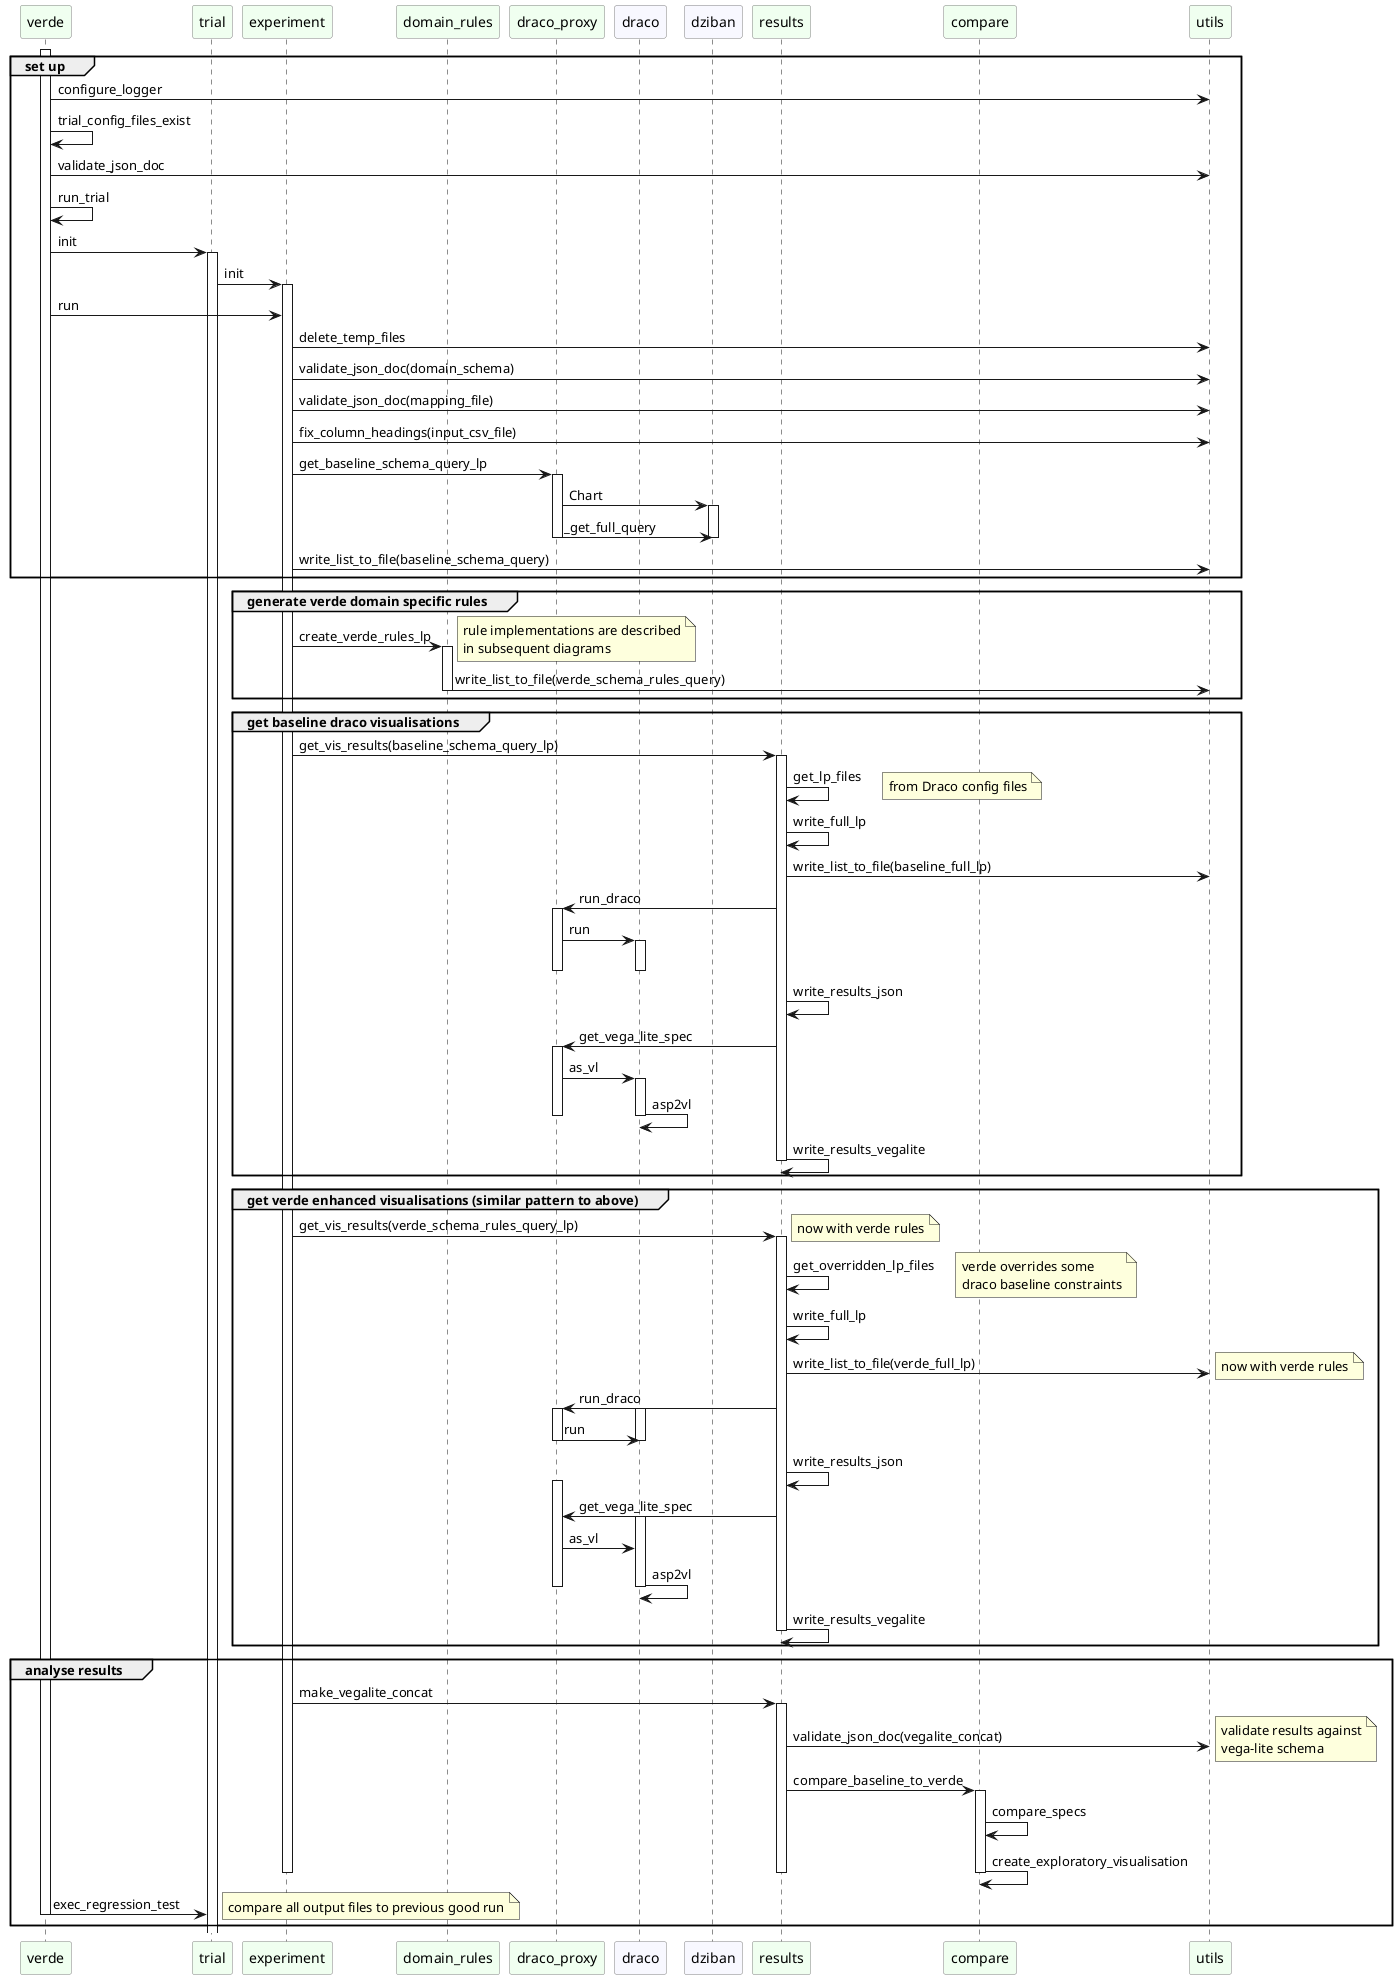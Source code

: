 @startuml
skinparam shadowing false

skinparam ParticipantBorderColor gray

participant verde [[https://github.com/trubens71/verde/blob/master/scripts/verde.py]] #Honeydew
participant trial #Honeydew
participant experiment #Honeydew
participant domain_rules #Honeydew
participant draco_proxy #Honeydew
participant draco #GhostWhite
participant dziban #GhostWhite
participant results #Honeydew
participant compare #Honeydew
participant utils #Honeydew

group set up
activate verde
verde->utils: configure_logger
verde->verde: trial_config_files_exist
verde->utils: validate_json_doc
verde->verde: run_trial
verde->trial: init
activate trial
trial->experiment: init
activate experiment
verde->experiment: run
experiment->utils: delete_temp_files
experiment->utils: validate_json_doc(domain_schema)
experiment->utils: validate_json_doc(mapping_file)
experiment->utils: fix_column_headings(input_csv_file)
experiment->draco_proxy: get_baseline_schema_query_lp
activate draco_proxy
draco_proxy->dziban: Chart
activate dziban
draco_proxy->dziban: _get_full_query
deactivate dziban
deactivate draco_proxy
experiment->utils: write_list_to_file(baseline_schema_query)
end

group generate verde domain specific rules
experiment->domain_rules: create_verde_rules_lp
activate domain_rules
note right
rule implementations are described
in subsequent diagrams
end note
domain_rules->utils: write_list_to_file(verde_schema_rules_query)
deactivate domain_rules
end

group get baseline draco visualisations
experiment->results: get_vis_results(baseline_schema_query_lp)
activate results
results->results: get_lp_files
note right: from Draco config files
results->results: write_full_lp
results->utils: write_list_to_file(baseline_full_lp)
results->draco_proxy: run_draco
activate draco_proxy
draco_proxy->draco: run
activate draco
deactivate draco
deactivate draco_proxy
results->results: write_results_json
results->draco_proxy: get_vega_lite_spec
activate draco_proxy
draco_proxy->draco: as_vl
activate draco
draco->draco: asp2vl
deactivate draco
deactivate draco_proxy
results->results: write_results_vegalite
deactivate results
end

group get verde enhanced visualisations (similar pattern to above)
experiment->results: get_vis_results(verde_schema_rules_query_lp)
activate results
note right: now with verde rules
results->results: get_overridden_lp_files
note right
verde overrides some
draco baseline constraints
end note
results->results: write_full_lp
results->utils: write_list_to_file(verde_full_lp)
note right: now with verde rules
results->draco_proxy: run_draco
activate draco_proxy
activate draco
draco_proxy->draco: run
deactivate draco
deactivate draco_proxy
results->results: write_results_json
activate draco_proxy
results->draco_proxy: get_vega_lite_spec
activate draco
draco_proxy->draco: as_vl
draco->draco: asp2vl
deactivate draco
deactivate draco_proxy
results->results: write_results_vegalite
deactivate results
end

group analyse results
experiment->results: make_vegalite_concat
activate results
results->utils: validate_json_doc(vegalite_concat)
note right
validate results against
vega-lite schema
end note
results->compare: compare_baseline_to_verde
activate compare
compare->compare: compare_specs
compare->compare: create_exploratory_visualisation
deactivate compare
deactivate results
deactivate experiment
verde->trial: exec_regression_test
note right: compare all output files to previous good run
deactivate verde
end

@enduml

